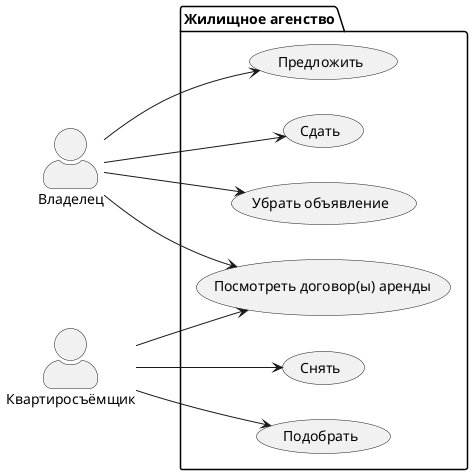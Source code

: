 @startuml lesnikov_8

left to right direction

skinparam actorStyle awesome
actor "Владелец" as owner
actor "Квартиросъёмщик" as tenant

package "Жилищное агенство"{
    usecase "Предложить" as offer
    usecase "Сдать" as lease
    usecase "Убрать объявление" as remove

    usecase "Подобрать" as find
    usecase "Снять" as rent

    usecase "Посмотреть договор(ы) аренды" as show
}

owner --> offer
owner --> lease
owner --> remove
tenant --> find
tenant --> rent
owner --> show
tenant --> show

@enduml